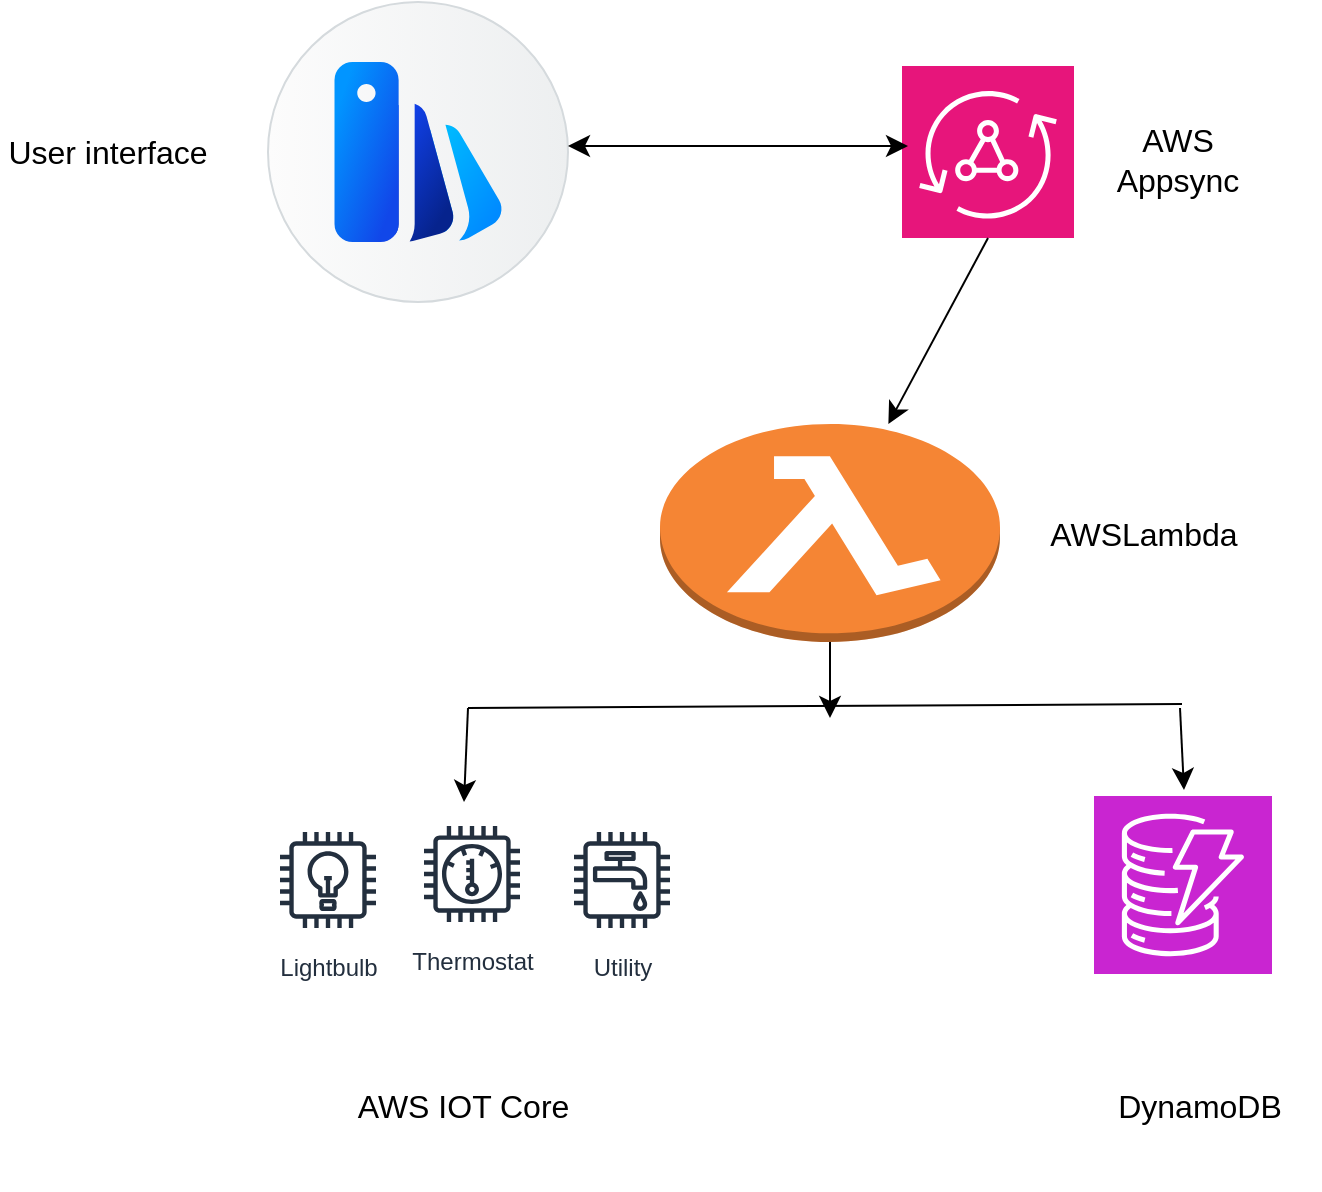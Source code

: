 <mxfile version="24.7.17">
  <diagram name="Page-1" id="DRokCW5x6f1fHyudXtQQ">
    <mxGraphModel dx="1826" dy="1239" grid="0" gridSize="10" guides="1" tooltips="1" connect="1" arrows="1" fold="1" page="0" pageScale="1" pageWidth="827" pageHeight="1169" math="0" shadow="0">
      <root>
        <mxCell id="0" />
        <mxCell id="1" parent="0" />
        <mxCell id="iBJs5taElDhyduP1Qx6c-7" value="Lightbulb" style="sketch=0;outlineConnect=0;fontColor=#232F3E;gradientColor=none;strokeColor=#232F3E;fillColor=#ffffff;dashed=0;verticalLabelPosition=bottom;verticalAlign=top;align=center;html=1;fontSize=12;fontStyle=0;aspect=fixed;shape=mxgraph.aws4.resourceIcon;resIcon=mxgraph.aws4.lightbulb;" vertex="1" parent="1">
          <mxGeometry x="-258" y="277" width="60" height="60" as="geometry" />
        </mxCell>
        <mxCell id="iBJs5taElDhyduP1Qx6c-8" value="Thermostat" style="sketch=0;outlineConnect=0;fontColor=#232F3E;gradientColor=none;strokeColor=#232F3E;fillColor=#ffffff;dashed=0;verticalLabelPosition=bottom;verticalAlign=top;align=center;html=1;fontSize=12;fontStyle=0;aspect=fixed;shape=mxgraph.aws4.resourceIcon;resIcon=mxgraph.aws4.thermostat;" vertex="1" parent="1">
          <mxGeometry x="-186" y="274" width="60" height="60" as="geometry" />
        </mxCell>
        <mxCell id="iBJs5taElDhyduP1Qx6c-9" value="Utility" style="sketch=0;outlineConnect=0;fontColor=#232F3E;gradientColor=none;strokeColor=#232F3E;fillColor=#ffffff;dashed=0;verticalLabelPosition=bottom;verticalAlign=top;align=center;html=1;fontSize=12;fontStyle=0;aspect=fixed;shape=mxgraph.aws4.resourceIcon;resIcon=mxgraph.aws4.utility;" vertex="1" parent="1">
          <mxGeometry x="-111" y="277" width="60" height="60" as="geometry" />
        </mxCell>
        <mxCell id="iBJs5taElDhyduP1Qx6c-10" value="" style="sketch=0;points=[[0,0,0],[0.25,0,0],[0.5,0,0],[0.75,0,0],[1,0,0],[0,1,0],[0.25,1,0],[0.5,1,0],[0.75,1,0],[1,1,0],[0,0.25,0],[0,0.5,0],[0,0.75,0],[1,0.25,0],[1,0.5,0],[1,0.75,0]];outlineConnect=0;fontColor=#232F3E;fillColor=#E7157B;strokeColor=#ffffff;dashed=0;verticalLabelPosition=bottom;verticalAlign=top;align=center;html=1;fontSize=12;fontStyle=0;aspect=fixed;shape=mxgraph.aws4.resourceIcon;resIcon=mxgraph.aws4.appsync;" vertex="1" parent="1">
          <mxGeometry x="59" y="-100" width="86" height="86" as="geometry" />
        </mxCell>
        <mxCell id="iBJs5taElDhyduP1Qx6c-11" value="" style="shape=mxgraph.sap.icon;labelPosition=center;verticalLabelPosition=bottom;align=center;verticalAlign=top;strokeWidth=1;strokeColor=#D5DADD;fillColor=#EDEFF0;gradientColor=#FCFCFC;gradientDirection=west;aspect=fixed;SAPIcon=UI_Theme_Designer" vertex="1" parent="1">
          <mxGeometry x="-258" y="-132" width="150" height="150" as="geometry" />
        </mxCell>
        <mxCell id="iBJs5taElDhyduP1Qx6c-29" style="edgeStyle=none;curved=1;rounded=0;orthogonalLoop=1;jettySize=auto;html=1;fontSize=12;startSize=8;endSize=8;" edge="1" parent="1" source="iBJs5taElDhyduP1Qx6c-12">
          <mxGeometry relative="1" as="geometry">
            <mxPoint x="23" y="226" as="targetPoint" />
          </mxGeometry>
        </mxCell>
        <mxCell id="iBJs5taElDhyduP1Qx6c-12" value="" style="outlineConnect=0;dashed=0;verticalLabelPosition=bottom;verticalAlign=top;align=center;html=1;shape=mxgraph.aws3.lambda_function;fillColor=#F58534;gradientColor=none;" vertex="1" parent="1">
          <mxGeometry x="-62" y="79" width="170" height="109" as="geometry" />
        </mxCell>
        <mxCell id="iBJs5taElDhyduP1Qx6c-13" value="" style="sketch=0;points=[[0,0,0],[0.25,0,0],[0.5,0,0],[0.75,0,0],[1,0,0],[0,1,0],[0.25,1,0],[0.5,1,0],[0.75,1,0],[1,1,0],[0,0.25,0],[0,0.5,0],[0,0.75,0],[1,0.25,0],[1,0.5,0],[1,0.75,0]];outlineConnect=0;fontColor=#232F3E;fillColor=#C925D1;strokeColor=#ffffff;dashed=0;verticalLabelPosition=bottom;verticalAlign=top;align=center;html=1;fontSize=12;fontStyle=0;aspect=fixed;shape=mxgraph.aws4.resourceIcon;resIcon=mxgraph.aws4.dynamodb;" vertex="1" parent="1">
          <mxGeometry x="155" y="265" width="89" height="89" as="geometry" />
        </mxCell>
        <mxCell id="iBJs5taElDhyduP1Qx6c-16" value="" style="endArrow=classic;startArrow=classic;html=1;rounded=0;fontSize=12;startSize=8;endSize=8;curved=1;" edge="1" parent="1">
          <mxGeometry width="50" height="50" relative="1" as="geometry">
            <mxPoint x="-108" y="-60" as="sourcePoint" />
            <mxPoint x="62" y="-60" as="targetPoint" />
          </mxGeometry>
        </mxCell>
        <mxCell id="iBJs5taElDhyduP1Qx6c-23" value="" style="endArrow=classic;html=1;rounded=0;fontSize=12;startSize=8;endSize=8;curved=1;" edge="1" parent="1">
          <mxGeometry width="50" height="50" relative="1" as="geometry">
            <mxPoint x="198" y="221" as="sourcePoint" />
            <mxPoint x="200" y="262" as="targetPoint" />
          </mxGeometry>
        </mxCell>
        <mxCell id="iBJs5taElDhyduP1Qx6c-26" value="" style="endArrow=none;html=1;rounded=0;fontSize=12;startSize=8;endSize=8;curved=1;" edge="1" parent="1">
          <mxGeometry width="50" height="50" relative="1" as="geometry">
            <mxPoint x="-158" y="221" as="sourcePoint" />
            <mxPoint x="199" y="219" as="targetPoint" />
          </mxGeometry>
        </mxCell>
        <mxCell id="iBJs5taElDhyduP1Qx6c-27" value="" style="endArrow=classic;html=1;rounded=0;fontSize=12;startSize=8;endSize=8;curved=1;" edge="1" parent="1">
          <mxGeometry width="50" height="50" relative="1" as="geometry">
            <mxPoint x="-158" y="221" as="sourcePoint" />
            <mxPoint x="-160" y="268" as="targetPoint" />
          </mxGeometry>
        </mxCell>
        <mxCell id="iBJs5taElDhyduP1Qx6c-30" value="" style="endArrow=classic;html=1;rounded=0;fontSize=12;startSize=8;endSize=8;curved=1;exitX=0.5;exitY=1;exitDx=0;exitDy=0;exitPerimeter=0;" edge="1" parent="1" source="iBJs5taElDhyduP1Qx6c-10" target="iBJs5taElDhyduP1Qx6c-12">
          <mxGeometry width="50" height="50" relative="1" as="geometry">
            <mxPoint x="54" y="44" as="sourcePoint" />
            <mxPoint x="104" y="-6" as="targetPoint" />
          </mxGeometry>
        </mxCell>
        <mxCell id="iBJs5taElDhyduP1Qx6c-31" value="User interface" style="text;html=1;align=center;verticalAlign=middle;whiteSpace=wrap;rounded=0;fontSize=16;" vertex="1" parent="1">
          <mxGeometry x="-392" y="-98.5" width="108" height="83" as="geometry" />
        </mxCell>
        <mxCell id="iBJs5taElDhyduP1Qx6c-32" value="AWSLambda" style="text;html=1;align=center;verticalAlign=middle;whiteSpace=wrap;rounded=0;fontSize=16;" vertex="1" parent="1">
          <mxGeometry x="129" y="108.5" width="102" height="50" as="geometry" />
        </mxCell>
        <mxCell id="iBJs5taElDhyduP1Qx6c-33" value="AWS Appsync" style="text;html=1;align=center;verticalAlign=middle;whiteSpace=wrap;rounded=0;fontSize=16;" vertex="1" parent="1">
          <mxGeometry x="160" y="-72" width="74" height="38" as="geometry" />
        </mxCell>
        <mxCell id="iBJs5taElDhyduP1Qx6c-34" value="AWS IOT Core&amp;nbsp;" style="text;html=1;align=center;verticalAlign=middle;whiteSpace=wrap;rounded=0;fontSize=16;" vertex="1" parent="1">
          <mxGeometry x="-228" y="378" width="140" height="84" as="geometry" />
        </mxCell>
        <mxCell id="iBJs5taElDhyduP1Qx6c-36" value="DynamoDB" style="text;html=1;align=center;verticalAlign=middle;whiteSpace=wrap;rounded=0;fontSize=16;" vertex="1" parent="1">
          <mxGeometry x="148" y="395" width="120" height="50" as="geometry" />
        </mxCell>
      </root>
    </mxGraphModel>
  </diagram>
</mxfile>
